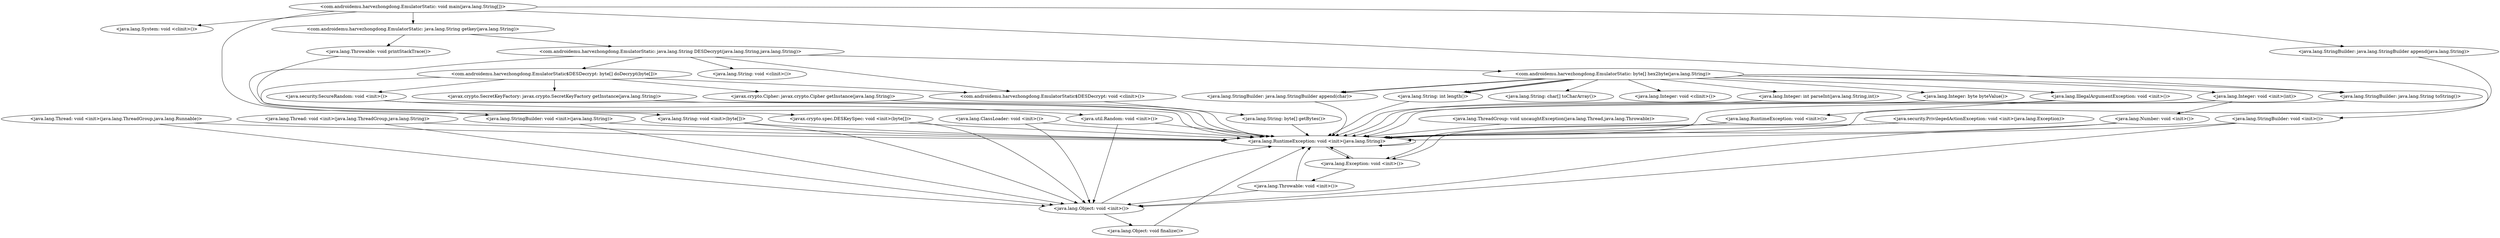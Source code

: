 digraph CallGraph {
"<com.androidemu.harvezhongdong.EmulatorStatic: void main(java.lang.String[])>" -> "<java.lang.System: void <clinit>()>";
"<com.androidemu.harvezhongdong.EmulatorStatic: void main(java.lang.String[])>" -> "<com.androidemu.harvezhongdong.EmulatorStatic: java.lang.String getkey(java.lang.String)>";
"<com.androidemu.harvezhongdong.EmulatorStatic: void main(java.lang.String[])>" -> "<java.lang.StringBuilder: void <init>(java.lang.String)>";
"<java.lang.ThreadGroup: void uncaughtException(java.lang.Thread,java.lang.Throwable)>" -> "<java.lang.RuntimeException: void <init>(java.lang.String)>";
"<java.lang.ClassLoader: void <init>()>" -> "<java.lang.Object: void <init>()>";
"<java.lang.ClassLoader: void <init>()>" -> "<java.lang.RuntimeException: void <init>(java.lang.String)>";
"<java.security.PrivilegedActionException: void <init>(java.lang.Exception)>" -> "<java.lang.Exception: void <init>()>";
"<java.security.PrivilegedActionException: void <init>(java.lang.Exception)>" -> "<java.lang.RuntimeException: void <init>(java.lang.String)>";
"<java.lang.Thread: void <init>(java.lang.ThreadGroup,java.lang.Runnable)>" -> "<java.lang.Object: void <init>()>";
"<java.lang.Thread: void <init>(java.lang.ThreadGroup,java.lang.Runnable)>" -> "<java.lang.RuntimeException: void <init>(java.lang.String)>";
"<java.lang.Thread: void <init>(java.lang.ThreadGroup,java.lang.String)>" -> "<java.lang.Object: void <init>()>";
"<java.lang.Thread: void <init>(java.lang.ThreadGroup,java.lang.String)>" -> "<java.lang.RuntimeException: void <init>(java.lang.String)>";
"<com.androidemu.harvezhongdong.EmulatorStatic: java.lang.String getkey(java.lang.String)>" -> "<com.androidemu.harvezhongdong.EmulatorStatic: java.lang.String DESDecrypt(java.lang.String,java.lang.String)>";
"<java.lang.StringBuilder: void <init>(java.lang.String)>" -> "<java.lang.Object: void <init>()>";
"<java.lang.StringBuilder: void <init>(java.lang.String)>" -> "<java.lang.RuntimeException: void <init>(java.lang.String)>";
"<java.lang.RuntimeException: void <init>(java.lang.String)>" -> "<java.lang.Exception: void <init>()>";
"<java.lang.RuntimeException: void <init>(java.lang.String)>" -> "<java.lang.RuntimeException: void <init>(java.lang.String)>";
"<java.lang.Object: void <init>()>" -> "<java.lang.Object: void finalize()>";
"<java.lang.Object: void <init>()>" -> "<java.lang.RuntimeException: void <init>(java.lang.String)>";
"<java.lang.Exception: void <init>()>" -> "<java.lang.Throwable: void <init>()>";
"<java.lang.Exception: void <init>()>" -> "<java.lang.RuntimeException: void <init>(java.lang.String)>";
"<com.androidemu.harvezhongdong.EmulatorStatic: java.lang.String DESDecrypt(java.lang.String,java.lang.String)>" -> "<com.androidemu.harvezhongdong.EmulatorStatic$DESDecrypt: void <clinit>()>";
"<com.androidemu.harvezhongdong.EmulatorStatic: java.lang.String DESDecrypt(java.lang.String,java.lang.String)>" -> "<java.lang.String: void <init>(byte[])>";
"<com.androidemu.harvezhongdong.EmulatorStatic: java.lang.String DESDecrypt(java.lang.String,java.lang.String)>" -> "<com.androidemu.harvezhongdong.EmulatorStatic$DESDecrypt: byte[] doDecrypt(byte[])>";
"<com.androidemu.harvezhongdong.EmulatorStatic: java.lang.String DESDecrypt(java.lang.String,java.lang.String)>" -> "<com.androidemu.harvezhongdong.EmulatorStatic: byte[] hex2byte(java.lang.String)>";
"<com.androidemu.harvezhongdong.EmulatorStatic: java.lang.String DESDecrypt(java.lang.String,java.lang.String)>" -> "<java.lang.String: void <clinit>()>";
"<java.lang.Object: void finalize()>" -> "<java.lang.RuntimeException: void <init>(java.lang.String)>";
"<java.lang.Throwable: void <init>()>" -> "<java.lang.Object: void <init>()>";
"<java.lang.Throwable: void <init>()>" -> "<java.lang.RuntimeException: void <init>(java.lang.String)>";
"<java.lang.String: void <init>(byte[])>" -> "<java.lang.Object: void <init>()>";
"<java.lang.String: void <init>(byte[])>" -> "<java.lang.RuntimeException: void <init>(java.lang.String)>";
"<com.androidemu.harvezhongdong.EmulatorStatic$DESDecrypt: byte[] doDecrypt(byte[])>" -> "<com.androidemu.harvezhongdong.EmulatorStatic$DESDecrypt: void <clinit>()>";
"<com.androidemu.harvezhongdong.EmulatorStatic$DESDecrypt: byte[] doDecrypt(byte[])>" -> "<javax.crypto.Cipher: javax.crypto.Cipher getInstance(java.lang.String)>";
"<com.androidemu.harvezhongdong.EmulatorStatic$DESDecrypt: byte[] doDecrypt(byte[])>" -> "<javax.crypto.SecretKeyFactory: javax.crypto.SecretKeyFactory getInstance(java.lang.String)>";
"<com.androidemu.harvezhongdong.EmulatorStatic$DESDecrypt: byte[] doDecrypt(byte[])>" -> "<javax.crypto.spec.DESKeySpec: void <init>(byte[])>";
"<com.androidemu.harvezhongdong.EmulatorStatic$DESDecrypt: byte[] doDecrypt(byte[])>" -> "<java.security.SecureRandom: void <init>()>";
"<com.androidemu.harvezhongdong.EmulatorStatic: byte[] hex2byte(java.lang.String)>" -> "<java.lang.Integer: void <clinit>()>";
"<com.androidemu.harvezhongdong.EmulatorStatic: byte[] hex2byte(java.lang.String)>" -> "<java.lang.Integer: void <init>(int)>";
"<com.androidemu.harvezhongdong.EmulatorStatic: byte[] hex2byte(java.lang.String)>" -> "<java.lang.Integer: int parseInt(java.lang.String,int)>";
"<com.androidemu.harvezhongdong.EmulatorStatic: byte[] hex2byte(java.lang.String)>" -> "<java.lang.StringBuilder: void <init>()>";
"<com.androidemu.harvezhongdong.EmulatorStatic: byte[] hex2byte(java.lang.String)>" -> "<java.lang.IllegalArgumentException: void <init>()>";
"<javax.crypto.Cipher: javax.crypto.Cipher getInstance(java.lang.String)>" -> "<java.lang.RuntimeException: void <init>(java.lang.String)>";
"<javax.crypto.SecretKeyFactory: javax.crypto.SecretKeyFactory getInstance(java.lang.String)>" -> "<java.lang.RuntimeException: void <init>(java.lang.String)>";
"<javax.crypto.spec.DESKeySpec: void <init>(byte[])>" -> "<java.lang.Object: void <init>()>";
"<javax.crypto.spec.DESKeySpec: void <init>(byte[])>" -> "<java.lang.RuntimeException: void <init>(java.lang.String)>";
"<java.security.SecureRandom: void <init>()>" -> "<java.util.Random: void <init>()>";
"<java.security.SecureRandom: void <init>()>" -> "<java.lang.RuntimeException: void <init>(java.lang.String)>";
"<java.lang.Integer: void <init>(int)>" -> "<java.lang.Number: void <init>()>";
"<java.lang.Integer: void <init>(int)>" -> "<java.lang.RuntimeException: void <init>(java.lang.String)>";
"<java.lang.Integer: int parseInt(java.lang.String,int)>" -> "<java.lang.RuntimeException: void <init>(java.lang.String)>";
"<java.lang.StringBuilder: void <init>()>" -> "<java.lang.Object: void <init>()>";
"<java.lang.StringBuilder: void <init>()>" -> "<java.lang.RuntimeException: void <init>(java.lang.String)>";
"<java.lang.IllegalArgumentException: void <init>()>" -> "<java.lang.RuntimeException: void <init>()>";
"<java.lang.IllegalArgumentException: void <init>()>" -> "<java.lang.RuntimeException: void <init>(java.lang.String)>";
"<java.util.Random: void <init>()>" -> "<java.lang.Object: void <init>()>";
"<java.util.Random: void <init>()>" -> "<java.lang.RuntimeException: void <init>(java.lang.String)>";
"<java.lang.Number: void <init>()>" -> "<java.lang.Object: void <init>()>";
"<java.lang.Number: void <init>()>" -> "<java.lang.RuntimeException: void <init>(java.lang.String)>";
"<java.lang.RuntimeException: void <init>()>" -> "<java.lang.Exception: void <init>()>";
"<java.lang.RuntimeException: void <init>()>" -> "<java.lang.RuntimeException: void <init>(java.lang.String)>";
"<com.androidemu.harvezhongdong.EmulatorStatic: byte[] hex2byte(java.lang.String)>" -> "<java.lang.Integer: byte byteValue()>";
"<java.lang.Integer: byte byteValue()>" -> "<java.lang.RuntimeException: void <init>(java.lang.String)>";
"<com.androidemu.harvezhongdong.EmulatorStatic: byte[] hex2byte(java.lang.String)>" -> "<java.lang.StringBuilder: java.lang.StringBuilder append(char)>";
"<com.androidemu.harvezhongdong.EmulatorStatic: byte[] hex2byte(java.lang.String)>" -> "<java.lang.StringBuilder: java.lang.StringBuilder append(char)>";
"<com.androidemu.harvezhongdong.EmulatorStatic: byte[] hex2byte(java.lang.String)>" -> "<java.lang.StringBuilder: java.lang.String toString()>";
"<java.lang.StringBuilder: java.lang.StringBuilder append(char)>" -> "<java.lang.RuntimeException: void <init>(java.lang.String)>";
"<java.lang.StringBuilder: java.lang.String toString()>" -> "<java.lang.RuntimeException: void <init>(java.lang.String)>";
"<com.androidemu.harvezhongdong.EmulatorStatic$DESDecrypt: void <clinit>()>" -> "<java.lang.String: byte[] getBytes()>";
"<java.lang.String: byte[] getBytes()>" -> "<java.lang.RuntimeException: void <init>(java.lang.String)>";
"<com.androidemu.harvezhongdong.EmulatorStatic: byte[] hex2byte(java.lang.String)>" -> "<java.lang.String: int length()>";
"<com.androidemu.harvezhongdong.EmulatorStatic: byte[] hex2byte(java.lang.String)>" -> "<java.lang.String: char[] toCharArray()>";
"<com.androidemu.harvezhongdong.EmulatorStatic: byte[] hex2byte(java.lang.String)>" -> "<java.lang.String: int length()>";
"<com.androidemu.harvezhongdong.EmulatorStatic: byte[] hex2byte(java.lang.String)>" -> "<java.lang.String: int length()>";
"<java.lang.String: int length()>" -> "<java.lang.RuntimeException: void <init>(java.lang.String)>";
"<com.androidemu.harvezhongdong.EmulatorStatic: java.lang.String getkey(java.lang.String)>" -> "<java.lang.Throwable: void printStackTrace()>";
"<java.lang.Throwable: void printStackTrace()>" -> "<java.lang.RuntimeException: void <init>(java.lang.String)>";
"<com.androidemu.harvezhongdong.EmulatorStatic: void main(java.lang.String[])>" -> "<java.lang.StringBuilder: java.lang.StringBuilder append(java.lang.String)>";
"<com.androidemu.harvezhongdong.EmulatorStatic: void main(java.lang.String[])>" -> "<java.lang.StringBuilder: java.lang.String toString()>";
"<java.lang.StringBuilder: java.lang.StringBuilder append(java.lang.String)>" -> "<java.lang.RuntimeException: void <init>(java.lang.String)>";
}
